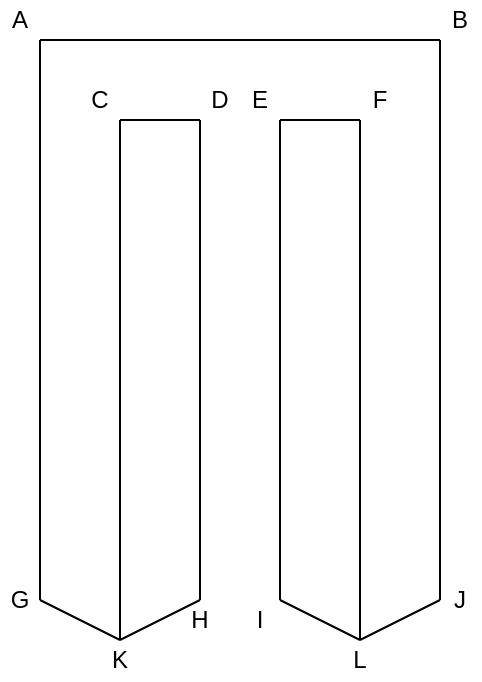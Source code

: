 <mxfile version="16.5.2" type="device"><diagram id="MuLa8kP81w_iLAAzEJXq" name="Page-1"><mxGraphModel dx="587" dy="516" grid="1" gridSize="10" guides="1" tooltips="1" connect="1" arrows="1" fold="1" page="1" pageScale="1" pageWidth="300" pageHeight="400" math="0" shadow="0"><root><mxCell id="0"/><mxCell id="1" parent="0"/><mxCell id="cr_12qa8MCWrnXHRPVcN-1" value="" style="endArrow=none;html=1;rounded=0;exitX=1;exitY=0.5;exitDx=0;exitDy=0;" parent="1" source="cr_12qa8MCWrnXHRPVcN-21" edge="1"><mxGeometry width="50" height="50" relative="1" as="geometry"><mxPoint x="40" y="440" as="sourcePoint"/><mxPoint x="40" y="40" as="targetPoint"/></mxGeometry></mxCell><mxCell id="cr_12qa8MCWrnXHRPVcN-2" value="" style="endArrow=none;html=1;rounded=0;exitX=0.5;exitY=0;exitDx=0;exitDy=0;" parent="1" source="cr_12qa8MCWrnXHRPVcN-22" edge="1"><mxGeometry width="50" height="50" relative="1" as="geometry"><mxPoint x="80" y="460" as="sourcePoint"/><mxPoint x="80" y="80" as="targetPoint"/></mxGeometry></mxCell><mxCell id="cr_12qa8MCWrnXHRPVcN-3" value="" style="endArrow=none;html=1;rounded=0;exitX=0.5;exitY=0;exitDx=0;exitDy=0;" parent="1" source="cr_12qa8MCWrnXHRPVcN-23" edge="1"><mxGeometry width="50" height="50" relative="1" as="geometry"><mxPoint x="120" y="440" as="sourcePoint"/><mxPoint x="120" y="80" as="targetPoint"/></mxGeometry></mxCell><mxCell id="cr_12qa8MCWrnXHRPVcN-4" value="" style="endArrow=none;html=1;rounded=0;exitX=1;exitY=0;exitDx=0;exitDy=0;" parent="1" source="cr_12qa8MCWrnXHRPVcN-24" edge="1"><mxGeometry width="50" height="50" relative="1" as="geometry"><mxPoint x="160" y="440" as="sourcePoint"/><mxPoint x="160" y="80" as="targetPoint"/></mxGeometry></mxCell><mxCell id="cr_12qa8MCWrnXHRPVcN-5" value="" style="endArrow=none;html=1;rounded=0;exitX=0.5;exitY=0;exitDx=0;exitDy=0;" parent="1" source="cr_12qa8MCWrnXHRPVcN-25" edge="1"><mxGeometry width="50" height="50" relative="1" as="geometry"><mxPoint x="200" y="460" as="sourcePoint"/><mxPoint x="200" y="80" as="targetPoint"/></mxGeometry></mxCell><mxCell id="cr_12qa8MCWrnXHRPVcN-6" value="" style="endArrow=none;html=1;rounded=0;exitX=0;exitY=0.5;exitDx=0;exitDy=0;" parent="1" source="cr_12qa8MCWrnXHRPVcN-26" edge="1"><mxGeometry width="50" height="50" relative="1" as="geometry"><mxPoint x="240" y="440" as="sourcePoint"/><mxPoint x="240" y="40" as="targetPoint"/></mxGeometry></mxCell><mxCell id="cr_12qa8MCWrnXHRPVcN-7" value="" style="endArrow=none;html=1;rounded=0;" parent="1" edge="1"><mxGeometry width="50" height="50" relative="1" as="geometry"><mxPoint x="40" y="40" as="sourcePoint"/><mxPoint x="240" y="40" as="targetPoint"/></mxGeometry></mxCell><mxCell id="cr_12qa8MCWrnXHRPVcN-8" value="" style="endArrow=none;html=1;rounded=0;" parent="1" edge="1"><mxGeometry width="50" height="50" relative="1" as="geometry"><mxPoint x="120" y="80" as="sourcePoint"/><mxPoint x="80" y="80" as="targetPoint"/></mxGeometry></mxCell><mxCell id="cr_12qa8MCWrnXHRPVcN-9" value="" style="endArrow=none;html=1;rounded=0;" parent="1" edge="1"><mxGeometry width="50" height="50" relative="1" as="geometry"><mxPoint x="160" y="80" as="sourcePoint"/><mxPoint x="200" y="80" as="targetPoint"/></mxGeometry></mxCell><mxCell id="cr_12qa8MCWrnXHRPVcN-10" value="" style="endArrow=none;html=1;rounded=0;" parent="1" edge="1"><mxGeometry width="50" height="50" relative="1" as="geometry"><mxPoint x="40" y="320" as="sourcePoint"/><mxPoint x="80" y="340" as="targetPoint"/></mxGeometry></mxCell><mxCell id="cr_12qa8MCWrnXHRPVcN-12" value="" style="endArrow=none;html=1;rounded=0;" parent="1" edge="1"><mxGeometry width="50" height="50" relative="1" as="geometry"><mxPoint x="200" y="340" as="sourcePoint"/><mxPoint x="240" y="320" as="targetPoint"/></mxGeometry></mxCell><mxCell id="cr_12qa8MCWrnXHRPVcN-13" value="" style="endArrow=none;html=1;rounded=0;" parent="1" edge="1"><mxGeometry width="50" height="50" relative="1" as="geometry"><mxPoint x="80" y="340" as="sourcePoint"/><mxPoint x="120" y="320" as="targetPoint"/></mxGeometry></mxCell><mxCell id="cr_12qa8MCWrnXHRPVcN-14" value="" style="endArrow=none;html=1;rounded=0;" parent="1" edge="1"><mxGeometry width="50" height="50" relative="1" as="geometry"><mxPoint x="160" y="320" as="sourcePoint"/><mxPoint x="200" y="340" as="targetPoint"/></mxGeometry></mxCell><mxCell id="cr_12qa8MCWrnXHRPVcN-15" value="A" style="text;html=1;strokeColor=none;fillColor=none;align=center;verticalAlign=middle;whiteSpace=wrap;rounded=0;" parent="1" vertex="1"><mxGeometry x="20" y="20" width="20" height="20" as="geometry"/></mxCell><mxCell id="cr_12qa8MCWrnXHRPVcN-16" value="B" style="text;html=1;strokeColor=none;fillColor=none;align=center;verticalAlign=middle;whiteSpace=wrap;rounded=0;" parent="1" vertex="1"><mxGeometry x="240" y="20" width="20" height="20" as="geometry"/></mxCell><mxCell id="cr_12qa8MCWrnXHRPVcN-17" value="C" style="text;html=1;strokeColor=none;fillColor=none;align=center;verticalAlign=middle;whiteSpace=wrap;rounded=0;" parent="1" vertex="1"><mxGeometry x="60" y="60" width="20" height="20" as="geometry"/></mxCell><mxCell id="cr_12qa8MCWrnXHRPVcN-18" value="D" style="text;html=1;strokeColor=none;fillColor=none;align=center;verticalAlign=middle;whiteSpace=wrap;rounded=0;" parent="1" vertex="1"><mxGeometry x="120" y="60" width="20" height="20" as="geometry"/></mxCell><mxCell id="cr_12qa8MCWrnXHRPVcN-19" value="E" style="text;html=1;strokeColor=none;fillColor=none;align=center;verticalAlign=middle;whiteSpace=wrap;rounded=0;" parent="1" vertex="1"><mxGeometry x="140" y="60" width="20" height="20" as="geometry"/></mxCell><mxCell id="cr_12qa8MCWrnXHRPVcN-20" value="F" style="text;html=1;strokeColor=none;fillColor=none;align=center;verticalAlign=middle;whiteSpace=wrap;rounded=0;" parent="1" vertex="1"><mxGeometry x="200" y="60" width="20" height="20" as="geometry"/></mxCell><mxCell id="cr_12qa8MCWrnXHRPVcN-21" value="G" style="text;html=1;strokeColor=none;fillColor=none;align=center;verticalAlign=middle;whiteSpace=wrap;rounded=0;" parent="1" vertex="1"><mxGeometry x="20" y="310" width="20" height="20" as="geometry"/></mxCell><mxCell id="cr_12qa8MCWrnXHRPVcN-22" value="K" style="text;html=1;strokeColor=none;fillColor=none;align=center;verticalAlign=middle;whiteSpace=wrap;rounded=0;" parent="1" vertex="1"><mxGeometry x="70" y="340" width="20" height="20" as="geometry"/></mxCell><mxCell id="cr_12qa8MCWrnXHRPVcN-23" value="H" style="text;html=1;strokeColor=none;fillColor=none;align=center;verticalAlign=middle;whiteSpace=wrap;rounded=0;" parent="1" vertex="1"><mxGeometry x="110" y="320" width="20" height="20" as="geometry"/></mxCell><mxCell id="cr_12qa8MCWrnXHRPVcN-24" value="I" style="text;html=1;strokeColor=none;fillColor=none;align=center;verticalAlign=middle;whiteSpace=wrap;rounded=0;" parent="1" vertex="1"><mxGeometry x="140" y="320" width="20" height="20" as="geometry"/></mxCell><mxCell id="cr_12qa8MCWrnXHRPVcN-25" value="L" style="text;html=1;strokeColor=none;fillColor=none;align=center;verticalAlign=middle;whiteSpace=wrap;rounded=0;" parent="1" vertex="1"><mxGeometry x="190" y="340" width="20" height="20" as="geometry"/></mxCell><mxCell id="cr_12qa8MCWrnXHRPVcN-26" value="J" style="text;html=1;strokeColor=none;fillColor=none;align=center;verticalAlign=middle;whiteSpace=wrap;rounded=0;" parent="1" vertex="1"><mxGeometry x="240" y="310" width="20" height="20" as="geometry"/></mxCell></root></mxGraphModel></diagram></mxfile>